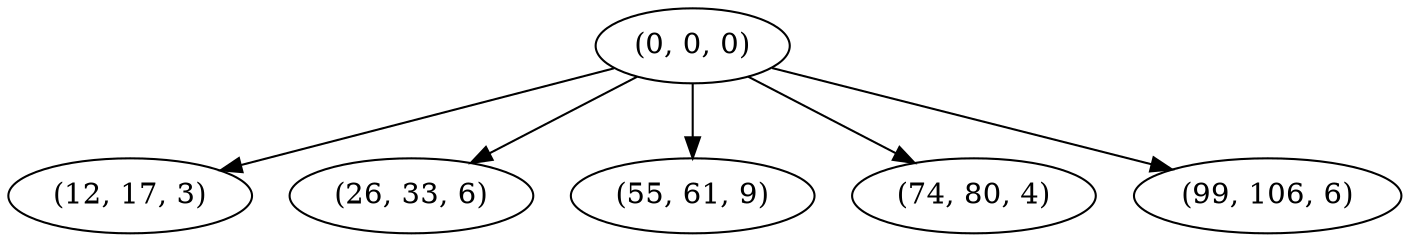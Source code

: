digraph tree {
    "(0, 0, 0)";
    "(12, 17, 3)";
    "(26, 33, 6)";
    "(55, 61, 9)";
    "(74, 80, 4)";
    "(99, 106, 6)";
    "(0, 0, 0)" -> "(12, 17, 3)";
    "(0, 0, 0)" -> "(26, 33, 6)";
    "(0, 0, 0)" -> "(55, 61, 9)";
    "(0, 0, 0)" -> "(74, 80, 4)";
    "(0, 0, 0)" -> "(99, 106, 6)";
}
